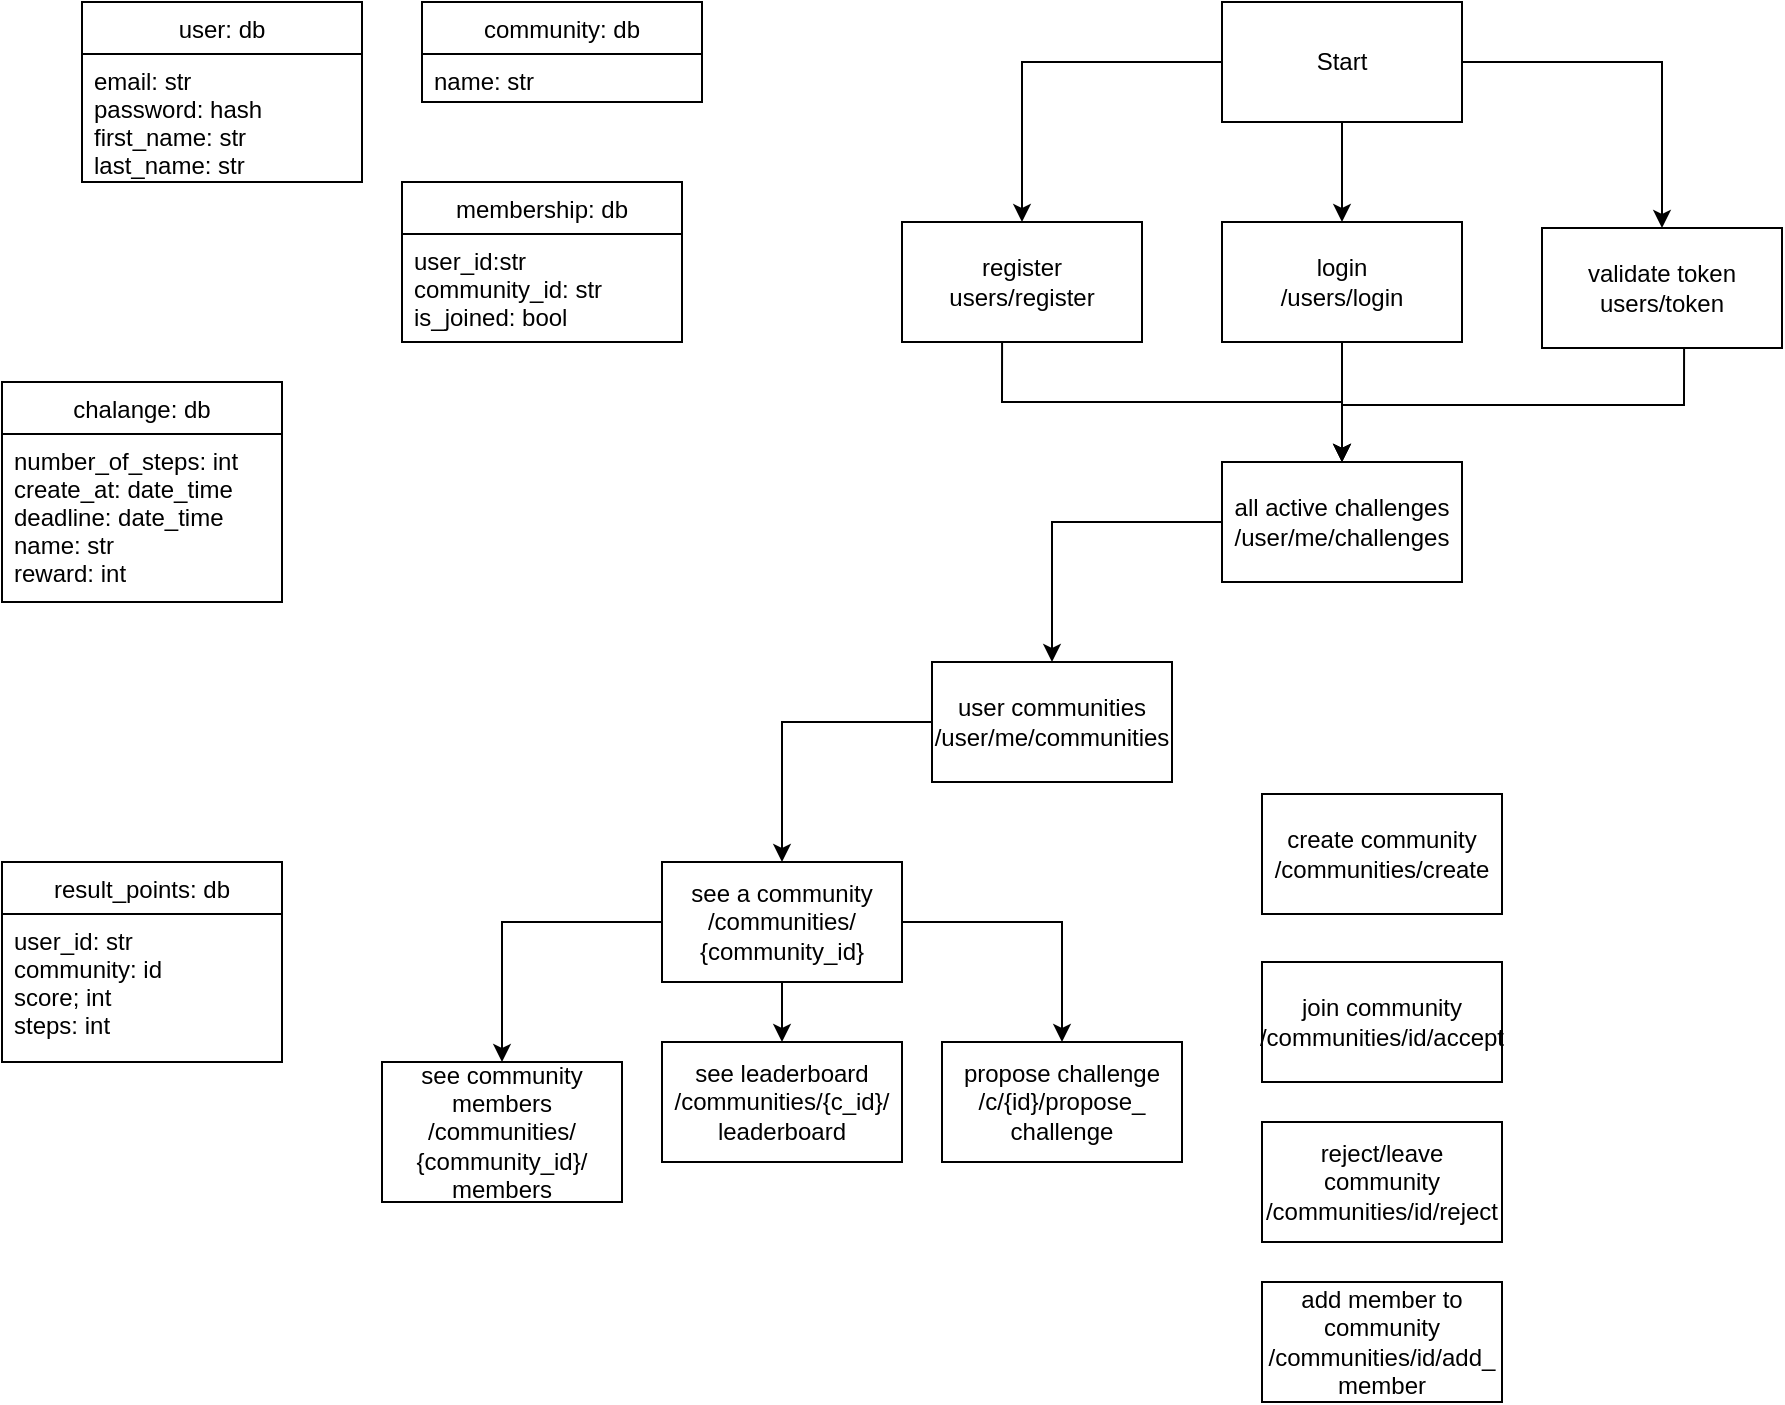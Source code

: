 <mxfile version="13.10.0" type="github">
  <diagram id="CE0fjsKFniwbX-WwhrP7" name="Page-1">
    <mxGraphModel dx="1422" dy="806" grid="1" gridSize="10" guides="1" tooltips="1" connect="1" arrows="1" fold="1" page="1" pageScale="1" pageWidth="1169" pageHeight="827" math="0" shadow="0">
      <root>
        <mxCell id="0" />
        <mxCell id="1" parent="0" />
        <mxCell id="0hAFBkoV9jaoluaaZlGL-1" value="user: db" style="swimlane;fontStyle=0;childLayout=stackLayout;horizontal=1;startSize=26;fillColor=none;horizontalStack=0;resizeParent=1;resizeParentMax=0;resizeLast=0;collapsible=1;marginBottom=0;" parent="1" vertex="1">
          <mxGeometry x="100" y="40" width="140" height="90" as="geometry" />
        </mxCell>
        <mxCell id="0hAFBkoV9jaoluaaZlGL-2" value="email: str&#xa;password: hash&#xa;first_name: str&#xa;last_name: str&#xa;" style="text;strokeColor=none;fillColor=none;align=left;verticalAlign=top;spacingLeft=4;spacingRight=4;overflow=hidden;rotatable=0;points=[[0,0.5],[1,0.5]];portConstraint=eastwest;" parent="0hAFBkoV9jaoluaaZlGL-1" vertex="1">
          <mxGeometry y="26" width="140" height="64" as="geometry" />
        </mxCell>
        <mxCell id="0hAFBkoV9jaoluaaZlGL-10" value="membership: db" style="swimlane;fontStyle=0;childLayout=stackLayout;horizontal=1;startSize=26;fillColor=none;horizontalStack=0;resizeParent=1;resizeParentMax=0;resizeLast=0;collapsible=1;marginBottom=0;" parent="1" vertex="1">
          <mxGeometry x="260" y="130" width="140" height="80" as="geometry" />
        </mxCell>
        <mxCell id="0hAFBkoV9jaoluaaZlGL-11" value="user_id:str&#xa;community_id: str&#xa;is_joined: bool" style="text;strokeColor=none;fillColor=none;align=left;verticalAlign=top;spacingLeft=4;spacingRight=4;overflow=hidden;rotatable=0;points=[[0,0.5],[1,0.5]];portConstraint=eastwest;" parent="0hAFBkoV9jaoluaaZlGL-10" vertex="1">
          <mxGeometry y="26" width="140" height="54" as="geometry" />
        </mxCell>
        <mxCell id="0hAFBkoV9jaoluaaZlGL-5" value="community: db" style="swimlane;fontStyle=0;childLayout=stackLayout;horizontal=1;startSize=26;fillColor=none;horizontalStack=0;resizeParent=1;resizeParentMax=0;resizeLast=0;collapsible=1;marginBottom=0;" parent="1" vertex="1">
          <mxGeometry x="270" y="40" width="140" height="50" as="geometry" />
        </mxCell>
        <mxCell id="0hAFBkoV9jaoluaaZlGL-6" value="name: str&#xa;" style="text;strokeColor=none;fillColor=none;align=left;verticalAlign=top;spacingLeft=4;spacingRight=4;overflow=hidden;rotatable=0;points=[[0,0.5],[1,0.5]];portConstraint=eastwest;" parent="0hAFBkoV9jaoluaaZlGL-5" vertex="1">
          <mxGeometry y="26" width="140" height="24" as="geometry" />
        </mxCell>
        <mxCell id="LGmJAGL05ej20YnwsvgD-1" value="chalange: db" style="swimlane;fontStyle=0;childLayout=stackLayout;horizontal=1;startSize=26;fillColor=none;horizontalStack=0;resizeParent=1;resizeParentMax=0;resizeLast=0;collapsible=1;marginBottom=0;" parent="1" vertex="1">
          <mxGeometry x="60" y="230" width="140" height="110" as="geometry" />
        </mxCell>
        <mxCell id="LGmJAGL05ej20YnwsvgD-2" value="number_of_steps: int&#xa;create_at: date_time&#xa;deadline: date_time&#xa;name: str&#xa;reward: int" style="text;strokeColor=none;fillColor=none;align=left;verticalAlign=top;spacingLeft=4;spacingRight=4;overflow=hidden;rotatable=0;points=[[0,0.5],[1,0.5]];portConstraint=eastwest;" parent="LGmJAGL05ej20YnwsvgD-1" vertex="1">
          <mxGeometry y="26" width="140" height="84" as="geometry" />
        </mxCell>
        <mxCell id="LGmJAGL05ej20YnwsvgD-9" value="result_points: db" style="swimlane;fontStyle=0;childLayout=stackLayout;horizontal=1;startSize=26;fillColor=none;horizontalStack=0;resizeParent=1;resizeParentMax=0;resizeLast=0;collapsible=1;marginBottom=0;" parent="1" vertex="1">
          <mxGeometry x="60" y="470" width="140" height="100" as="geometry" />
        </mxCell>
        <mxCell id="LGmJAGL05ej20YnwsvgD-10" value="user_id: str&#xa;community: id&#xa;score; int&#xa;steps: int" style="text;strokeColor=none;fillColor=none;align=left;verticalAlign=top;spacingLeft=4;spacingRight=4;overflow=hidden;rotatable=0;points=[[0,0.5],[1,0.5]];portConstraint=eastwest;" parent="LGmJAGL05ej20YnwsvgD-9" vertex="1">
          <mxGeometry y="26" width="140" height="74" as="geometry" />
        </mxCell>
        <mxCell id="u_1aO_M8Ka4acSWOvHfB-5" value="" style="edgeStyle=orthogonalEdgeStyle;rounded=0;orthogonalLoop=1;jettySize=auto;html=1;" edge="1" parent="1" source="u_1aO_M8Ka4acSWOvHfB-1" target="u_1aO_M8Ka4acSWOvHfB-2">
          <mxGeometry relative="1" as="geometry" />
        </mxCell>
        <mxCell id="u_1aO_M8Ka4acSWOvHfB-6" value="" style="edgeStyle=orthogonalEdgeStyle;rounded=0;orthogonalLoop=1;jettySize=auto;html=1;entryX=0.5;entryY=0;entryDx=0;entryDy=0;" edge="1" parent="1" source="u_1aO_M8Ka4acSWOvHfB-1" target="u_1aO_M8Ka4acSWOvHfB-4">
          <mxGeometry relative="1" as="geometry" />
        </mxCell>
        <mxCell id="u_1aO_M8Ka4acSWOvHfB-7" value="" style="edgeStyle=orthogonalEdgeStyle;rounded=0;orthogonalLoop=1;jettySize=auto;html=1;" edge="1" parent="1" source="u_1aO_M8Ka4acSWOvHfB-1" target="u_1aO_M8Ka4acSWOvHfB-3">
          <mxGeometry relative="1" as="geometry" />
        </mxCell>
        <mxCell id="u_1aO_M8Ka4acSWOvHfB-1" value="Start" style="rounded=0;whiteSpace=wrap;html=1;" vertex="1" parent="1">
          <mxGeometry x="670" y="40" width="120" height="60" as="geometry" />
        </mxCell>
        <mxCell id="u_1aO_M8Ka4acSWOvHfB-2" value="register&lt;br&gt;users/register" style="rounded=0;whiteSpace=wrap;html=1;" vertex="1" parent="1">
          <mxGeometry x="510" y="150" width="120" height="60" as="geometry" />
        </mxCell>
        <mxCell id="u_1aO_M8Ka4acSWOvHfB-10" value="" style="edgeStyle=orthogonalEdgeStyle;rounded=0;orthogonalLoop=1;jettySize=auto;html=1;exitX=0.417;exitY=1;exitDx=0;exitDy=0;exitPerimeter=0;" edge="1" parent="1" source="u_1aO_M8Ka4acSWOvHfB-2" target="u_1aO_M8Ka4acSWOvHfB-8">
          <mxGeometry relative="1" as="geometry" />
        </mxCell>
        <mxCell id="u_1aO_M8Ka4acSWOvHfB-11" value="" style="edgeStyle=orthogonalEdgeStyle;rounded=0;orthogonalLoop=1;jettySize=auto;html=1;exitX=0.592;exitY=1;exitDx=0;exitDy=0;exitPerimeter=0;" edge="1" parent="1" source="u_1aO_M8Ka4acSWOvHfB-4" target="u_1aO_M8Ka4acSWOvHfB-8">
          <mxGeometry relative="1" as="geometry" />
        </mxCell>
        <mxCell id="u_1aO_M8Ka4acSWOvHfB-12" value="" style="edgeStyle=orthogonalEdgeStyle;rounded=0;orthogonalLoop=1;jettySize=auto;html=1;" edge="1" parent="1" source="u_1aO_M8Ka4acSWOvHfB-3" target="u_1aO_M8Ka4acSWOvHfB-8">
          <mxGeometry relative="1" as="geometry" />
        </mxCell>
        <mxCell id="u_1aO_M8Ka4acSWOvHfB-3" value="login&lt;br&gt;/users/login" style="rounded=0;whiteSpace=wrap;html=1;" vertex="1" parent="1">
          <mxGeometry x="670" y="150" width="120" height="60" as="geometry" />
        </mxCell>
        <mxCell id="u_1aO_M8Ka4acSWOvHfB-4" value="validate token&lt;br&gt;users/token" style="rounded=0;whiteSpace=wrap;html=1;" vertex="1" parent="1">
          <mxGeometry x="830" y="153" width="120" height="60" as="geometry" />
        </mxCell>
        <mxCell id="u_1aO_M8Ka4acSWOvHfB-14" value="" style="edgeStyle=orthogonalEdgeStyle;rounded=0;orthogonalLoop=1;jettySize=auto;html=1;" edge="1" parent="1" source="u_1aO_M8Ka4acSWOvHfB-8" target="u_1aO_M8Ka4acSWOvHfB-13">
          <mxGeometry relative="1" as="geometry" />
        </mxCell>
        <mxCell id="u_1aO_M8Ka4acSWOvHfB-8" value="all active challenges&lt;br&gt;/user/me/challenges" style="rounded=0;whiteSpace=wrap;html=1;" vertex="1" parent="1">
          <mxGeometry x="670" y="270" width="120" height="60" as="geometry" />
        </mxCell>
        <mxCell id="u_1aO_M8Ka4acSWOvHfB-16" value="" style="edgeStyle=orthogonalEdgeStyle;rounded=0;orthogonalLoop=1;jettySize=auto;html=1;" edge="1" parent="1" source="u_1aO_M8Ka4acSWOvHfB-13" target="u_1aO_M8Ka4acSWOvHfB-15">
          <mxGeometry relative="1" as="geometry" />
        </mxCell>
        <mxCell id="u_1aO_M8Ka4acSWOvHfB-13" value="user communities&lt;br&gt;/user/me/communities" style="rounded=0;whiteSpace=wrap;html=1;" vertex="1" parent="1">
          <mxGeometry x="525" y="370" width="120" height="60" as="geometry" />
        </mxCell>
        <mxCell id="u_1aO_M8Ka4acSWOvHfB-21" value="" style="edgeStyle=orthogonalEdgeStyle;rounded=0;orthogonalLoop=1;jettySize=auto;html=1;" edge="1" parent="1" source="u_1aO_M8Ka4acSWOvHfB-15" target="u_1aO_M8Ka4acSWOvHfB-17">
          <mxGeometry relative="1" as="geometry" />
        </mxCell>
        <mxCell id="u_1aO_M8Ka4acSWOvHfB-22" value="" style="edgeStyle=orthogonalEdgeStyle;rounded=0;orthogonalLoop=1;jettySize=auto;html=1;" edge="1" parent="1" source="u_1aO_M8Ka4acSWOvHfB-15" target="u_1aO_M8Ka4acSWOvHfB-23">
          <mxGeometry relative="1" as="geometry" />
        </mxCell>
        <mxCell id="u_1aO_M8Ka4acSWOvHfB-24" value="" style="edgeStyle=orthogonalEdgeStyle;rounded=0;orthogonalLoop=1;jettySize=auto;html=1;" edge="1" parent="1" source="u_1aO_M8Ka4acSWOvHfB-15" target="u_1aO_M8Ka4acSWOvHfB-19">
          <mxGeometry relative="1" as="geometry" />
        </mxCell>
        <mxCell id="u_1aO_M8Ka4acSWOvHfB-15" value="see a community&lt;br&gt;/communities/&lt;br&gt;{community_id}" style="rounded=0;whiteSpace=wrap;html=1;" vertex="1" parent="1">
          <mxGeometry x="390" y="470" width="120" height="60" as="geometry" />
        </mxCell>
        <mxCell id="u_1aO_M8Ka4acSWOvHfB-17" value="see community members&lt;br&gt;/communities/&lt;br&gt;{community_id}/&lt;br&gt;members" style="rounded=0;whiteSpace=wrap;html=1;" vertex="1" parent="1">
          <mxGeometry x="250" y="570" width="120" height="70" as="geometry" />
        </mxCell>
        <mxCell id="u_1aO_M8Ka4acSWOvHfB-19" value="see&amp;nbsp;leaderboard&lt;br&gt;/communities/{c_id}/&lt;br&gt;leaderboard" style="rounded=0;whiteSpace=wrap;html=1;" vertex="1" parent="1">
          <mxGeometry x="390" y="560" width="120" height="60" as="geometry" />
        </mxCell>
        <mxCell id="u_1aO_M8Ka4acSWOvHfB-23" value="propose challenge&lt;br&gt;/c/{id}/propose_&lt;br&gt;challenge" style="rounded=0;whiteSpace=wrap;html=1;" vertex="1" parent="1">
          <mxGeometry x="530" y="560" width="120" height="60" as="geometry" />
        </mxCell>
        <mxCell id="u_1aO_M8Ka4acSWOvHfB-25" value="create community&lt;br&gt;/communities/create" style="rounded=0;whiteSpace=wrap;html=1;" vertex="1" parent="1">
          <mxGeometry x="690" y="436" width="120" height="60" as="geometry" />
        </mxCell>
        <mxCell id="u_1aO_M8Ka4acSWOvHfB-26" value="join community&lt;br&gt;/communities/id/accept" style="rounded=0;whiteSpace=wrap;html=1;" vertex="1" parent="1">
          <mxGeometry x="690" y="520" width="120" height="60" as="geometry" />
        </mxCell>
        <mxCell id="u_1aO_M8Ka4acSWOvHfB-27" value="reject/leave community&lt;br&gt;/communities/id/reject" style="rounded=0;whiteSpace=wrap;html=1;" vertex="1" parent="1">
          <mxGeometry x="690" y="600" width="120" height="60" as="geometry" />
        </mxCell>
        <mxCell id="u_1aO_M8Ka4acSWOvHfB-28" value="add member to community&lt;br&gt;/communities/id/add_&lt;br&gt;member" style="rounded=0;whiteSpace=wrap;html=1;" vertex="1" parent="1">
          <mxGeometry x="690" y="680" width="120" height="60" as="geometry" />
        </mxCell>
      </root>
    </mxGraphModel>
  </diagram>
</mxfile>
